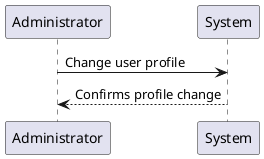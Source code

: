 @startuml
'https://plantuml.com/sequence-diagram


Administrator -> System: Change user profile
Administrator <-- System: Confirms profile change
@enduml